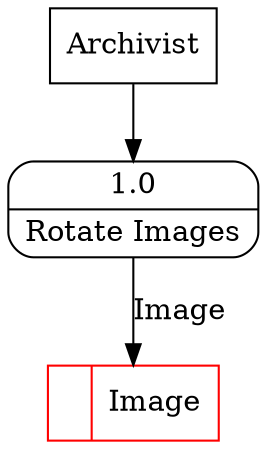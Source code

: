 digraph dfd2{ 
node[shape=record]
200 [label="<f0>  |<f1> Image " color=red];
201 [label="Archivist" shape=box];
202 [label="{<f0> 1.0|<f1> Rotate Images }" shape=Mrecord];
201 -> 202
202 -> 200 [label="Image"]
}